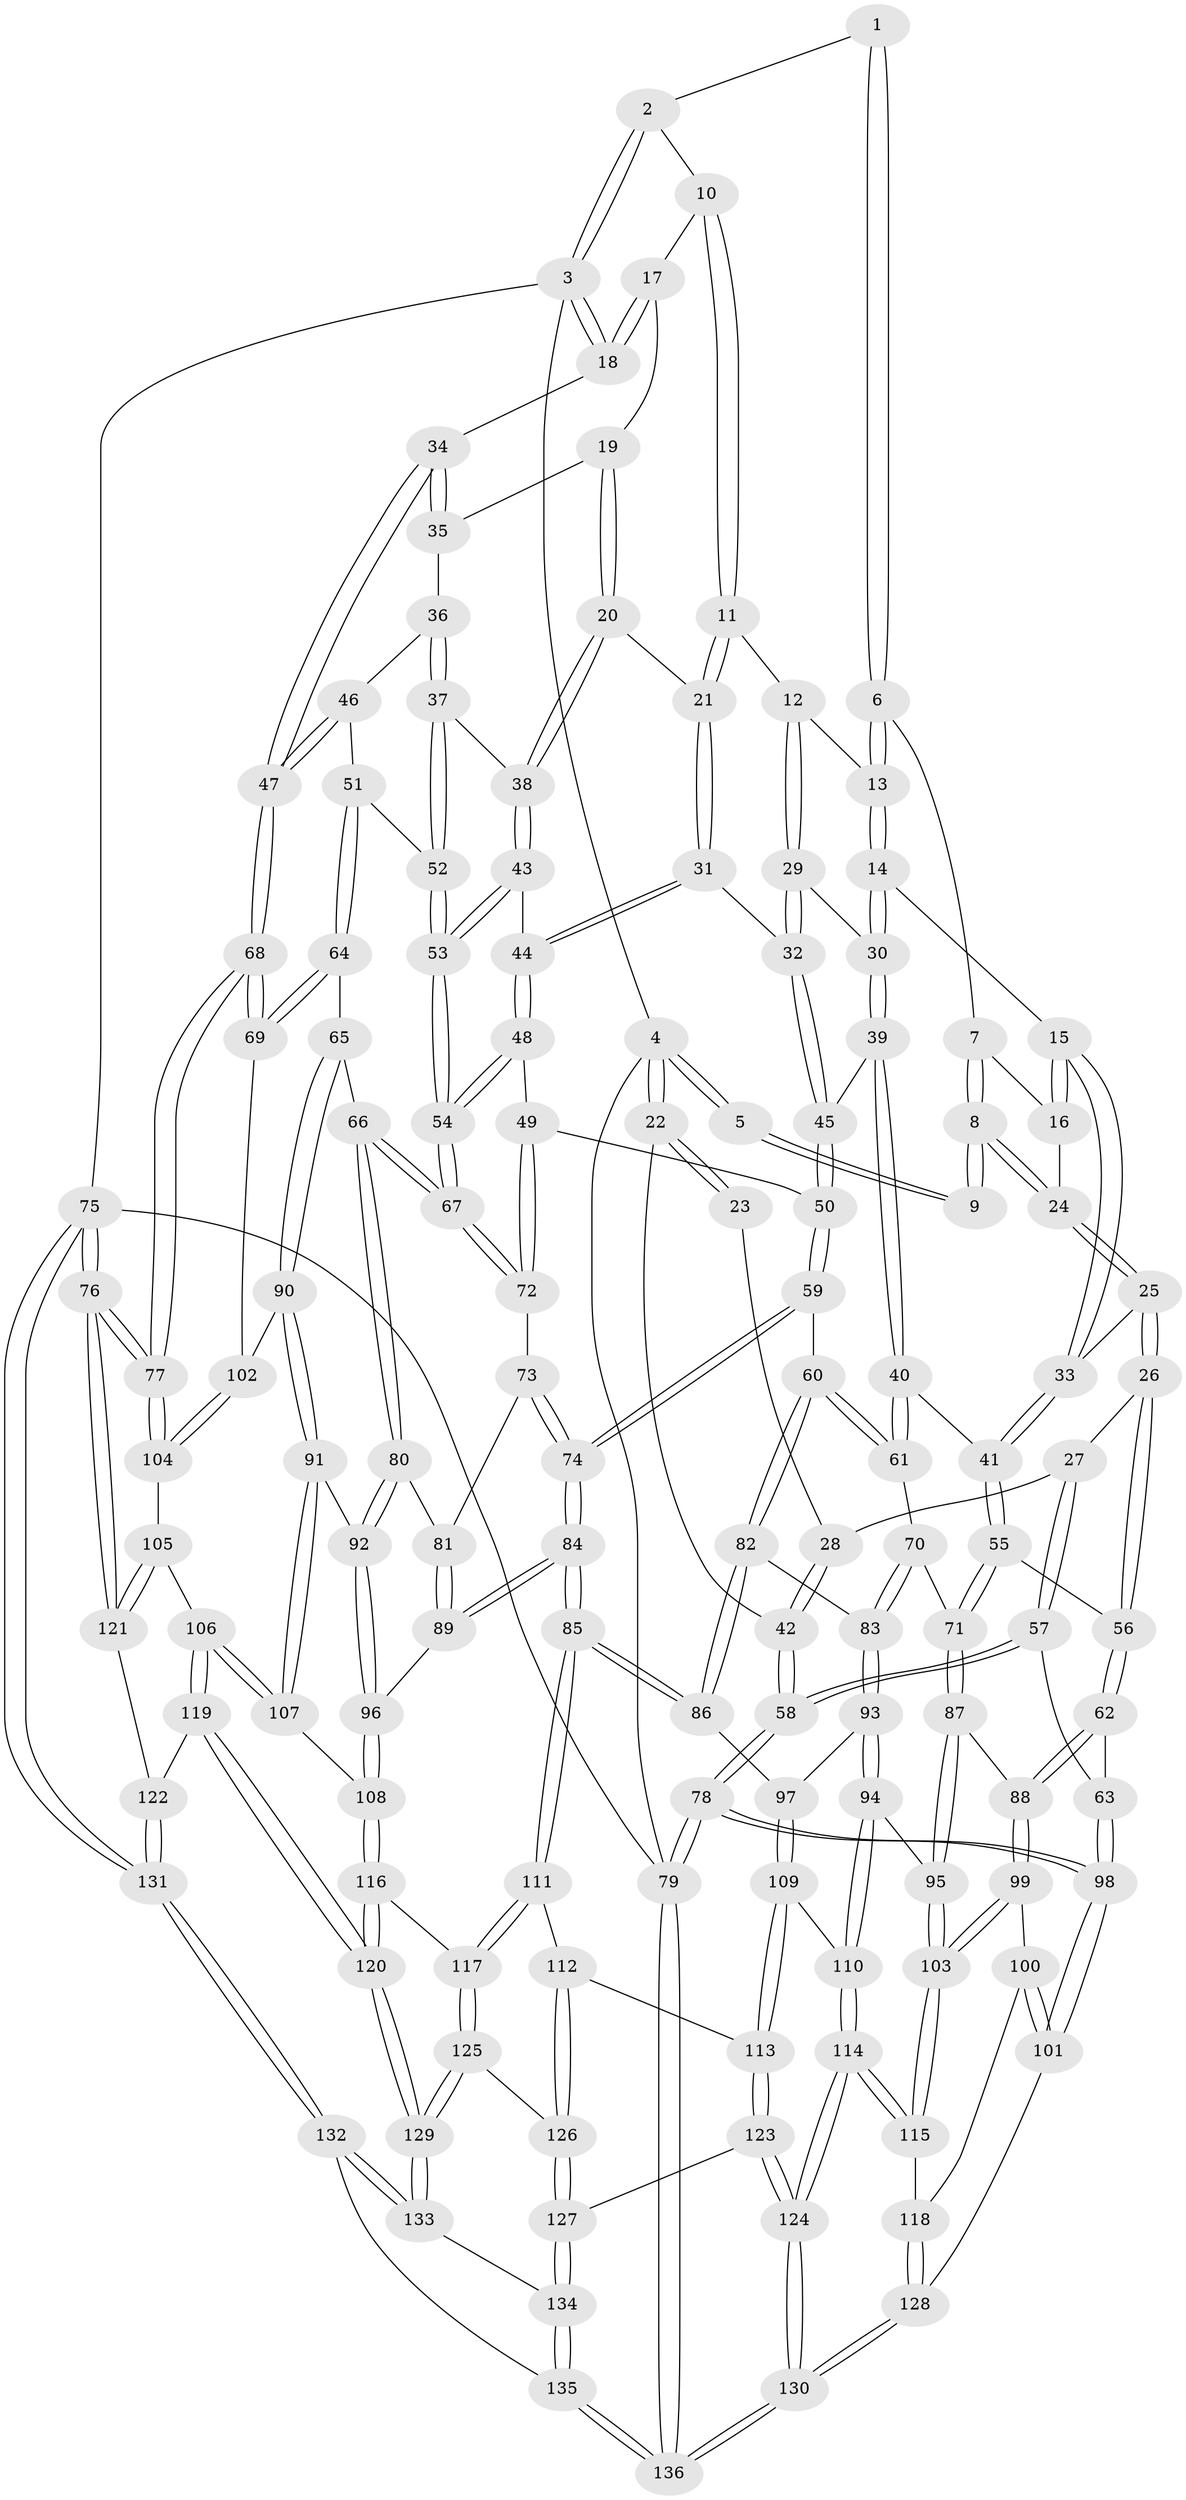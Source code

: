// coarse degree distribution, {4: 0.40476190476190477, 5: 0.39285714285714285, 6: 0.07142857142857142, 3: 0.13095238095238096}
// Generated by graph-tools (version 1.1) at 2025/42/03/06/25 10:42:36]
// undirected, 136 vertices, 337 edges
graph export_dot {
graph [start="1"]
  node [color=gray90,style=filled];
  1 [pos="+0.37016875297990565+0"];
  2 [pos="+0.6240780720468689+0"];
  3 [pos="+1+0"];
  4 [pos="+0+0"];
  5 [pos="+0.32710905665635936+0"];
  6 [pos="+0.41328286208304715+0.1889428233545577"];
  7 [pos="+0.3649117660192487+0.2039611428264364"];
  8 [pos="+0.22513693289005784+0.1792472894105894"];
  9 [pos="+0.211377000781474+0.1466463718346564"];
  10 [pos="+0.6635253014134178+0.03135413156545621"];
  11 [pos="+0.6274410181402713+0.15045525459780926"];
  12 [pos="+0.5581392366151776+0.23653334776992702"];
  13 [pos="+0.4734583113596793+0.2566302900186837"];
  14 [pos="+0.4405857791839846+0.29785290457875935"];
  15 [pos="+0.4208067951380808+0.30851751383158116"];
  16 [pos="+0.35087221850189887+0.2635229788159066"];
  17 [pos="+0.8441657391195673+0.1460951366148739"];
  18 [pos="+1+0.08518720730244976"];
  19 [pos="+0.8367701246814706+0.2947462968413643"];
  20 [pos="+0.82641731880905+0.30903864511777174"];
  21 [pos="+0.7399890302511658+0.3265279431531209"];
  22 [pos="+0+0.04008583425749004"];
  23 [pos="+0.1290129568162194+0.1627387352164597"];
  24 [pos="+0.23723964558622426+0.25586131542858126"];
  25 [pos="+0.219635837184426+0.3772604031857769"];
  26 [pos="+0.20108687602661607+0.3911707228887111"];
  27 [pos="+0.17024437051069582+0.3954617754258179"];
  28 [pos="+0.0664854681984684+0.3148326801394016"];
  29 [pos="+0.5879601719035635+0.33862130524072265"];
  30 [pos="+0.4882975230042634+0.3763990662779362"];
  31 [pos="+0.7115040937811077+0.3692770188536186"];
  32 [pos="+0.5945186148356393+0.3507726049897842"];
  33 [pos="+0.34852657558441225+0.3995469749158569"];
  34 [pos="+1+0.09856592284900934"];
  35 [pos="+0.8975938823597999+0.3007551601937862"];
  36 [pos="+0.965437767911713+0.37872889636390894"];
  37 [pos="+0.8672827571642109+0.40808057292905"];
  38 [pos="+0.8562935874576353+0.3940171933756392"];
  39 [pos="+0.4934825625376645+0.4294685310322384"];
  40 [pos="+0.4062601199127787+0.46205918188058803"];
  41 [pos="+0.38686583277855563+0.4528191959046162"];
  42 [pos="+0+0.2602014140704052"];
  43 [pos="+0.7546240739887257+0.4317661474910537"];
  44 [pos="+0.7151011581598867+0.40580987921712025"];
  45 [pos="+0.5673848464389265+0.4520458606378807"];
  46 [pos="+0.9949525058414512+0.38278399688697096"];
  47 [pos="+1+0.30910602325035824"];
  48 [pos="+0.684013742773857+0.44989454561225223"];
  49 [pos="+0.6329939832058168+0.48958685448532796"];
  50 [pos="+0.5844227884015943+0.4848465310583969"];
  51 [pos="+0.933085715188515+0.4854800779803681"];
  52 [pos="+0.868675451816235+0.4372022965104609"];
  53 [pos="+0.8038013642809042+0.5136812423518786"];
  54 [pos="+0.7959291074323763+0.5622638025982742"];
  55 [pos="+0.29633931278747033+0.5836754967470065"];
  56 [pos="+0.23633647097606109+0.5178981651923696"];
  57 [pos="+0.03927857612850745+0.5178010547166059"];
  58 [pos="+0+0.49103077210146584"];
  59 [pos="+0.5329881978787073+0.5706851805388832"];
  60 [pos="+0.5028539155715382+0.5786930120473952"];
  61 [pos="+0.4545481973832408+0.5571190139676143"];
  62 [pos="+0.11121940627049369+0.6183152315899678"];
  63 [pos="+0.10479090624577773+0.6146674112941116"];
  64 [pos="+0.9786713255504659+0.5982954649109351"];
  65 [pos="+0.8408471505661745+0.5891471961090322"];
  66 [pos="+0.8065086407050268+0.5787608323762817"];
  67 [pos="+0.795937542089313+0.5646704637656413"];
  68 [pos="+1+0.6618793085481137"];
  69 [pos="+0.9962472393881603+0.6073140958072238"];
  70 [pos="+0.37278980642057147+0.6062056908387459"];
  71 [pos="+0.29991818512510143+0.6006667274308077"];
  72 [pos="+0.6913219810576087+0.5645031350773883"];
  73 [pos="+0.6656269391549969+0.6018777443772712"];
  74 [pos="+0.6018400991596817+0.6345491241232267"];
  75 [pos="+1+1"];
  76 [pos="+1+1"];
  77 [pos="+1+0.8362462528877515"];
  78 [pos="+0+0.8770523728503864"];
  79 [pos="+0+1"];
  80 [pos="+0.7795677324768132+0.6325842857585807"];
  81 [pos="+0.696758825783029+0.6512766403262141"];
  82 [pos="+0.4985488737361663+0.593287732601988"];
  83 [pos="+0.40951603880052684+0.6676585901093891"];
  84 [pos="+0.6075986395374724+0.7201181487323661"];
  85 [pos="+0.5924408307412898+0.7383148852957861"];
  86 [pos="+0.49005015717765316+0.7061867721692581"];
  87 [pos="+0.2900487056959518+0.6195381042730719"];
  88 [pos="+0.1440693002662884+0.6543103486570266"];
  89 [pos="+0.6810212764614095+0.7157869346699548"];
  90 [pos="+0.8484349263865405+0.7201082516001593"];
  91 [pos="+0.843757461109271+0.7226939576423178"];
  92 [pos="+0.7737912793417505+0.6664711805473498"];
  93 [pos="+0.41356789775206765+0.7008716792386915"];
  94 [pos="+0.33418772556724596+0.7274105838420191"];
  95 [pos="+0.30699737645608516+0.7141931175708632"];
  96 [pos="+0.7347287285421219+0.7366536176637841"];
  97 [pos="+0.4561631643221679+0.7227670132192252"];
  98 [pos="+0+0.857885570517246"];
  99 [pos="+0.1501397117128468+0.7043049706075961"];
  100 [pos="+0.07546175852208074+0.7727608197632471"];
  101 [pos="+0+0.8577508521428504"];
  102 [pos="+0.8759878400533117+0.720807556903279"];
  103 [pos="+0.22216186360147944+0.7759840792661942"];
  104 [pos="+0.9038590189277592+0.7684124032675133"];
  105 [pos="+0.8496362309177078+0.8069038959036385"];
  106 [pos="+0.8140558386960262+0.798869939203498"];
  107 [pos="+0.8040508731572837+0.776499091364927"];
  108 [pos="+0.7371661786466212+0.7412760945587192"];
  109 [pos="+0.4464113380178909+0.8024053732737256"];
  110 [pos="+0.366498349157189+0.8092458398130618"];
  111 [pos="+0.5888446454132737+0.8033678645134291"];
  112 [pos="+0.5069989484294725+0.8269856155960389"];
  113 [pos="+0.47150063373239404+0.8304556388903801"];
  114 [pos="+0.2731468542236317+0.9535989615505076"];
  115 [pos="+0.21974997274653307+0.8641256644097066"];
  116 [pos="+0.6807778269023242+0.867477588190574"];
  117 [pos="+0.6022036492134363+0.8223590604931468"];
  118 [pos="+0.19283395257165054+0.859206938478986"];
  119 [pos="+0.7652087073551224+0.8996927672673812"];
  120 [pos="+0.7025164089496009+0.9005801756469997"];
  121 [pos="+0.9447111207476658+0.9136181470050736"];
  122 [pos="+0.7807212196138603+0.9104864056648159"];
  123 [pos="+0.4533615641753785+0.9011289000420254"];
  124 [pos="+0.2793484338005294+0.9896561509438115"];
  125 [pos="+0.5512066206183285+0.9301312476460359"];
  126 [pos="+0.5447211425504865+0.9352815997435606"];
  127 [pos="+0.5300161474925186+0.9521291277775829"];
  128 [pos="+0+0.8801301109565118"];
  129 [pos="+0.6829906401224788+0.9374354339907549"];
  130 [pos="+0.27353674567488995+1"];
  131 [pos="+0.8927297458919939+1"];
  132 [pos="+0.7102672634135537+1"];
  133 [pos="+0.6829487582158774+0.9376400370714004"];
  134 [pos="+0.53402191135619+1"];
  135 [pos="+0.4835884484507072+1"];
  136 [pos="+0.28220320828536966+1"];
  1 -- 2;
  1 -- 6;
  1 -- 6;
  2 -- 3;
  2 -- 3;
  2 -- 10;
  3 -- 4;
  3 -- 18;
  3 -- 18;
  3 -- 75;
  4 -- 5;
  4 -- 5;
  4 -- 22;
  4 -- 22;
  4 -- 79;
  5 -- 9;
  5 -- 9;
  6 -- 7;
  6 -- 13;
  6 -- 13;
  7 -- 8;
  7 -- 8;
  7 -- 16;
  8 -- 9;
  8 -- 9;
  8 -- 24;
  8 -- 24;
  10 -- 11;
  10 -- 11;
  10 -- 17;
  11 -- 12;
  11 -- 21;
  11 -- 21;
  12 -- 13;
  12 -- 29;
  12 -- 29;
  13 -- 14;
  13 -- 14;
  14 -- 15;
  14 -- 30;
  14 -- 30;
  15 -- 16;
  15 -- 16;
  15 -- 33;
  15 -- 33;
  16 -- 24;
  17 -- 18;
  17 -- 18;
  17 -- 19;
  18 -- 34;
  19 -- 20;
  19 -- 20;
  19 -- 35;
  20 -- 21;
  20 -- 38;
  20 -- 38;
  21 -- 31;
  21 -- 31;
  22 -- 23;
  22 -- 23;
  22 -- 42;
  23 -- 28;
  24 -- 25;
  24 -- 25;
  25 -- 26;
  25 -- 26;
  25 -- 33;
  26 -- 27;
  26 -- 56;
  26 -- 56;
  27 -- 28;
  27 -- 57;
  27 -- 57;
  28 -- 42;
  28 -- 42;
  29 -- 30;
  29 -- 32;
  29 -- 32;
  30 -- 39;
  30 -- 39;
  31 -- 32;
  31 -- 44;
  31 -- 44;
  32 -- 45;
  32 -- 45;
  33 -- 41;
  33 -- 41;
  34 -- 35;
  34 -- 35;
  34 -- 47;
  34 -- 47;
  35 -- 36;
  36 -- 37;
  36 -- 37;
  36 -- 46;
  37 -- 38;
  37 -- 52;
  37 -- 52;
  38 -- 43;
  38 -- 43;
  39 -- 40;
  39 -- 40;
  39 -- 45;
  40 -- 41;
  40 -- 61;
  40 -- 61;
  41 -- 55;
  41 -- 55;
  42 -- 58;
  42 -- 58;
  43 -- 44;
  43 -- 53;
  43 -- 53;
  44 -- 48;
  44 -- 48;
  45 -- 50;
  45 -- 50;
  46 -- 47;
  46 -- 47;
  46 -- 51;
  47 -- 68;
  47 -- 68;
  48 -- 49;
  48 -- 54;
  48 -- 54;
  49 -- 50;
  49 -- 72;
  49 -- 72;
  50 -- 59;
  50 -- 59;
  51 -- 52;
  51 -- 64;
  51 -- 64;
  52 -- 53;
  52 -- 53;
  53 -- 54;
  53 -- 54;
  54 -- 67;
  54 -- 67;
  55 -- 56;
  55 -- 71;
  55 -- 71;
  56 -- 62;
  56 -- 62;
  57 -- 58;
  57 -- 58;
  57 -- 63;
  58 -- 78;
  58 -- 78;
  59 -- 60;
  59 -- 74;
  59 -- 74;
  60 -- 61;
  60 -- 61;
  60 -- 82;
  60 -- 82;
  61 -- 70;
  62 -- 63;
  62 -- 88;
  62 -- 88;
  63 -- 98;
  63 -- 98;
  64 -- 65;
  64 -- 69;
  64 -- 69;
  65 -- 66;
  65 -- 90;
  65 -- 90;
  66 -- 67;
  66 -- 67;
  66 -- 80;
  66 -- 80;
  67 -- 72;
  67 -- 72;
  68 -- 69;
  68 -- 69;
  68 -- 77;
  68 -- 77;
  69 -- 102;
  70 -- 71;
  70 -- 83;
  70 -- 83;
  71 -- 87;
  71 -- 87;
  72 -- 73;
  73 -- 74;
  73 -- 74;
  73 -- 81;
  74 -- 84;
  74 -- 84;
  75 -- 76;
  75 -- 76;
  75 -- 131;
  75 -- 131;
  75 -- 79;
  76 -- 77;
  76 -- 77;
  76 -- 121;
  76 -- 121;
  77 -- 104;
  77 -- 104;
  78 -- 79;
  78 -- 79;
  78 -- 98;
  78 -- 98;
  79 -- 136;
  79 -- 136;
  80 -- 81;
  80 -- 92;
  80 -- 92;
  81 -- 89;
  81 -- 89;
  82 -- 83;
  82 -- 86;
  82 -- 86;
  83 -- 93;
  83 -- 93;
  84 -- 85;
  84 -- 85;
  84 -- 89;
  84 -- 89;
  85 -- 86;
  85 -- 86;
  85 -- 111;
  85 -- 111;
  86 -- 97;
  87 -- 88;
  87 -- 95;
  87 -- 95;
  88 -- 99;
  88 -- 99;
  89 -- 96;
  90 -- 91;
  90 -- 91;
  90 -- 102;
  91 -- 92;
  91 -- 107;
  91 -- 107;
  92 -- 96;
  92 -- 96;
  93 -- 94;
  93 -- 94;
  93 -- 97;
  94 -- 95;
  94 -- 110;
  94 -- 110;
  95 -- 103;
  95 -- 103;
  96 -- 108;
  96 -- 108;
  97 -- 109;
  97 -- 109;
  98 -- 101;
  98 -- 101;
  99 -- 100;
  99 -- 103;
  99 -- 103;
  100 -- 101;
  100 -- 101;
  100 -- 118;
  101 -- 128;
  102 -- 104;
  102 -- 104;
  103 -- 115;
  103 -- 115;
  104 -- 105;
  105 -- 106;
  105 -- 121;
  105 -- 121;
  106 -- 107;
  106 -- 107;
  106 -- 119;
  106 -- 119;
  107 -- 108;
  108 -- 116;
  108 -- 116;
  109 -- 110;
  109 -- 113;
  109 -- 113;
  110 -- 114;
  110 -- 114;
  111 -- 112;
  111 -- 117;
  111 -- 117;
  112 -- 113;
  112 -- 126;
  112 -- 126;
  113 -- 123;
  113 -- 123;
  114 -- 115;
  114 -- 115;
  114 -- 124;
  114 -- 124;
  115 -- 118;
  116 -- 117;
  116 -- 120;
  116 -- 120;
  117 -- 125;
  117 -- 125;
  118 -- 128;
  118 -- 128;
  119 -- 120;
  119 -- 120;
  119 -- 122;
  120 -- 129;
  120 -- 129;
  121 -- 122;
  122 -- 131;
  122 -- 131;
  123 -- 124;
  123 -- 124;
  123 -- 127;
  124 -- 130;
  124 -- 130;
  125 -- 126;
  125 -- 129;
  125 -- 129;
  126 -- 127;
  126 -- 127;
  127 -- 134;
  127 -- 134;
  128 -- 130;
  128 -- 130;
  129 -- 133;
  129 -- 133;
  130 -- 136;
  130 -- 136;
  131 -- 132;
  131 -- 132;
  132 -- 133;
  132 -- 133;
  132 -- 135;
  133 -- 134;
  134 -- 135;
  134 -- 135;
  135 -- 136;
  135 -- 136;
}
